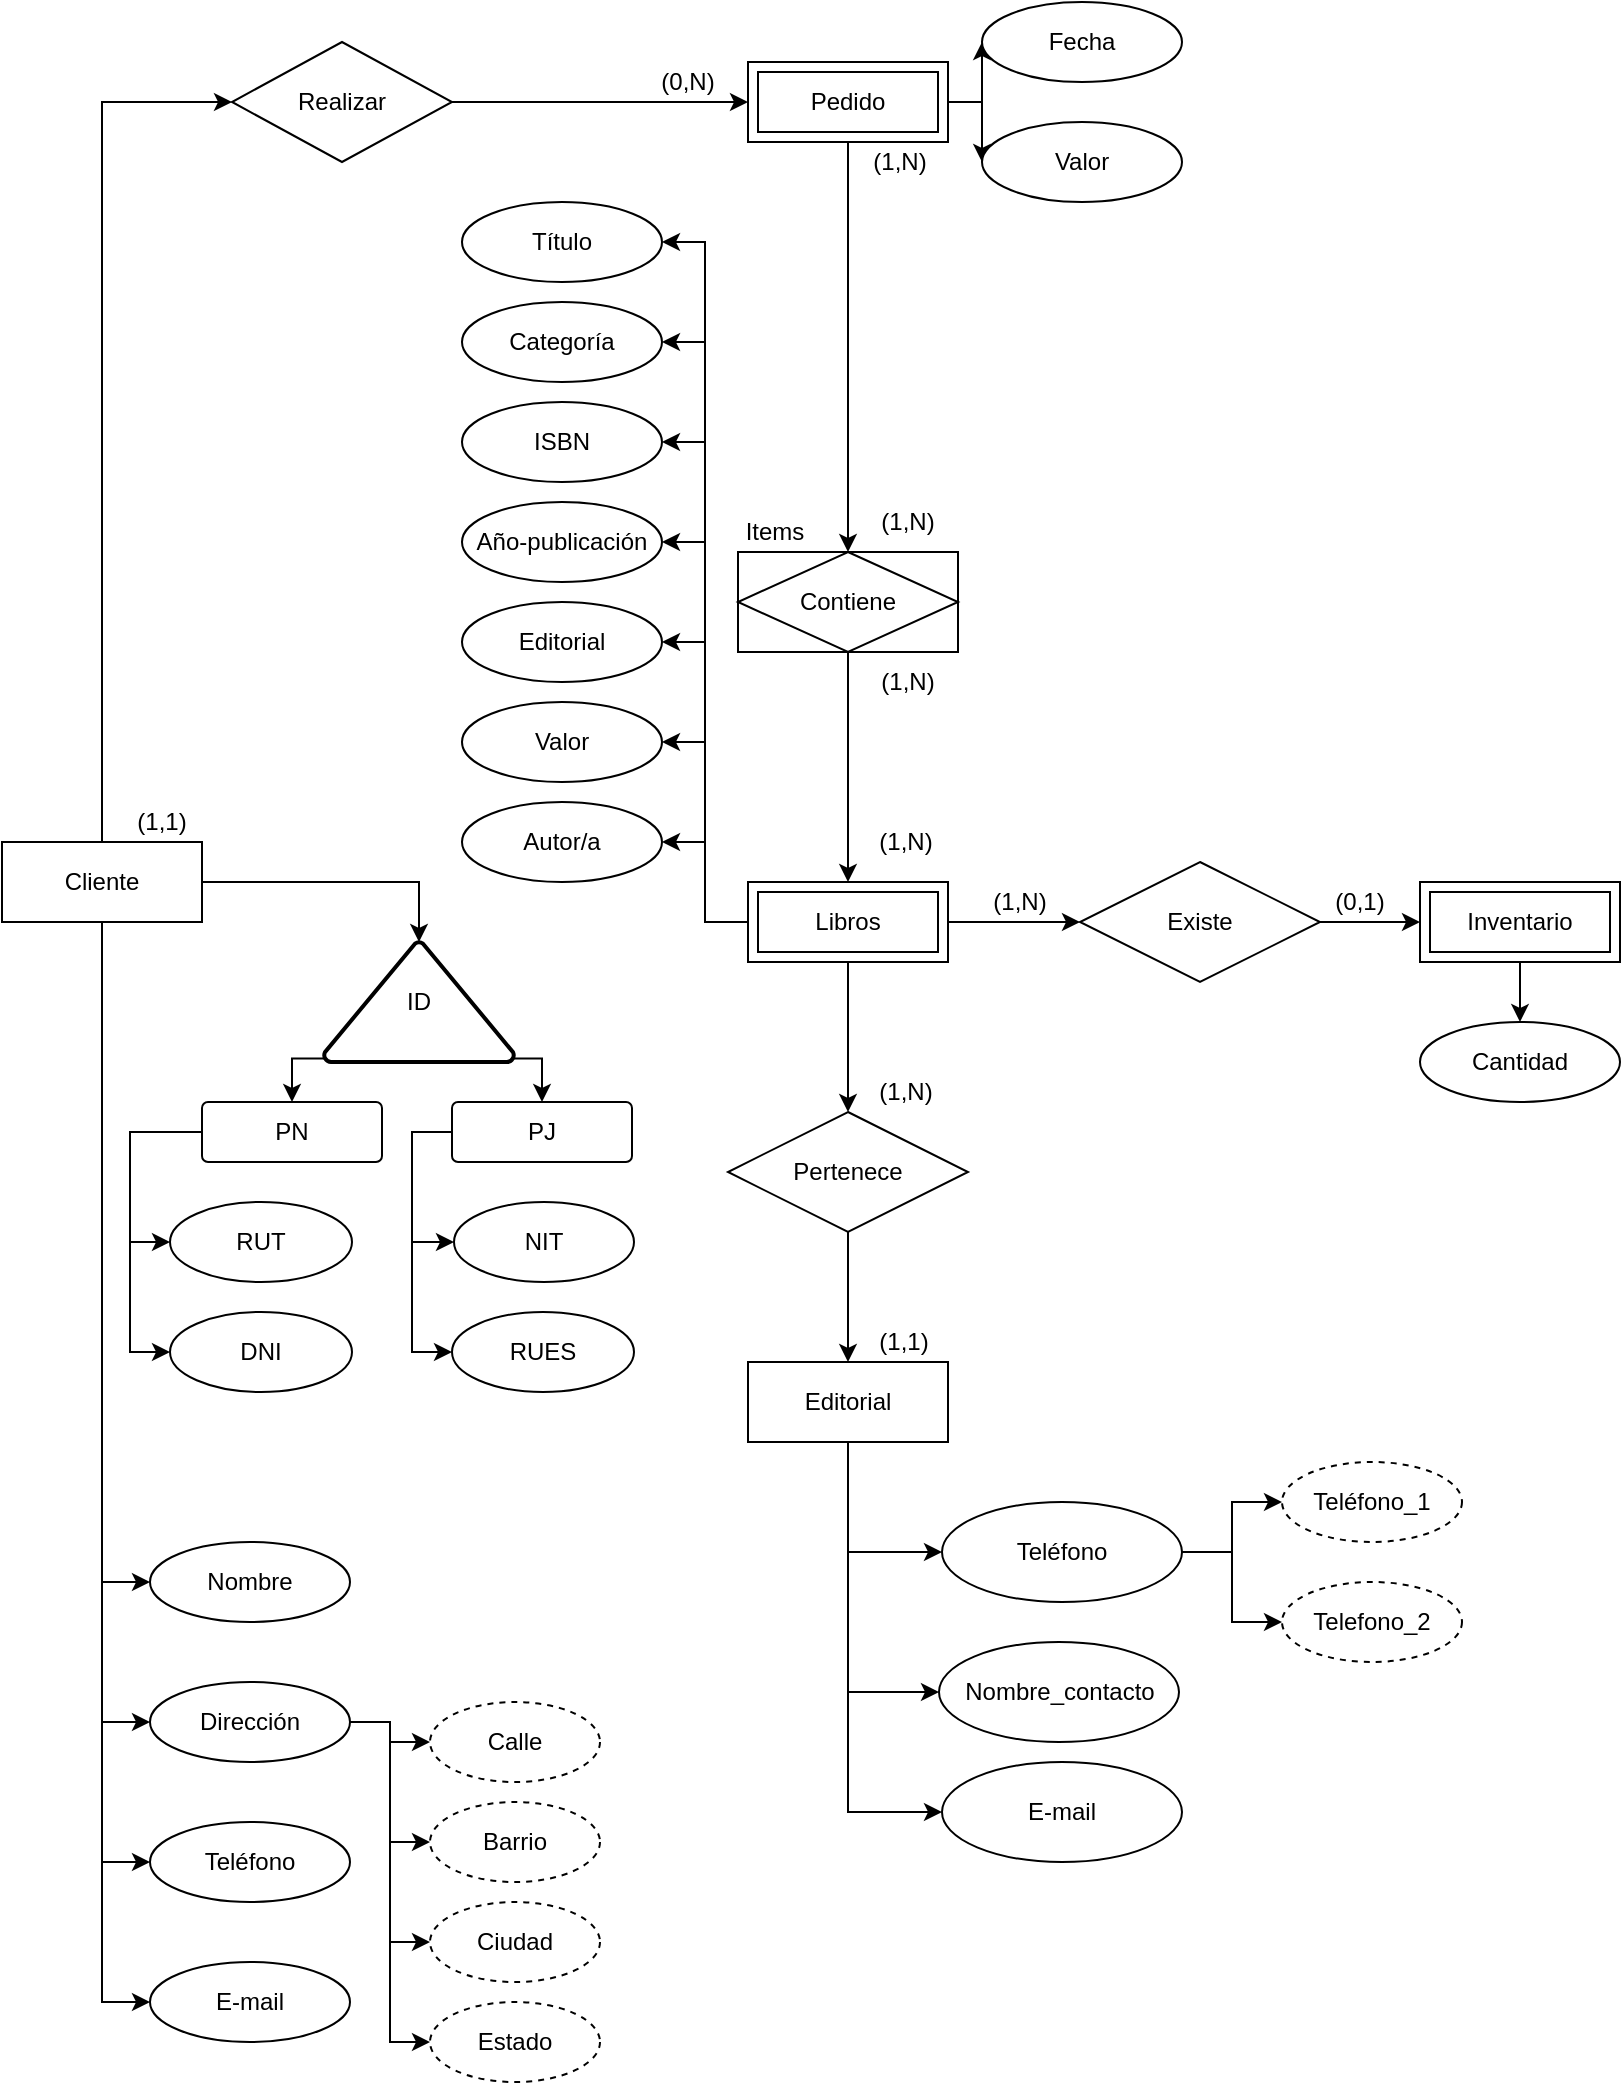 <mxfile version="26.2.13">
  <diagram name="Página-1" id="gk_S0m70pa4slOBog2Y-">
    <mxGraphModel dx="990" dy="527" grid="1" gridSize="10" guides="1" tooltips="1" connect="1" arrows="1" fold="1" page="1" pageScale="1" pageWidth="827" pageHeight="1169" math="0" shadow="0">
      <root>
        <mxCell id="0" />
        <mxCell id="1" parent="0" />
        <mxCell id="FN9NgcvBm-vyUmjdJuyd-7" style="edgeStyle=orthogonalEdgeStyle;rounded=0;orthogonalLoop=1;jettySize=auto;html=1;exitX=0.5;exitY=0;exitDx=0;exitDy=0;entryX=0;entryY=0.5;entryDx=0;entryDy=0;" parent="1" source="FN9NgcvBm-vyUmjdJuyd-1" target="FN9NgcvBm-vyUmjdJuyd-6" edge="1">
          <mxGeometry relative="1" as="geometry" />
        </mxCell>
        <mxCell id="_-K3MDLd5xErvSqu6k3G-18" style="edgeStyle=orthogonalEdgeStyle;rounded=0;orthogonalLoop=1;jettySize=auto;html=1;exitX=0.5;exitY=1;exitDx=0;exitDy=0;entryX=0;entryY=0.5;entryDx=0;entryDy=0;" edge="1" parent="1" source="FN9NgcvBm-vyUmjdJuyd-1" target="_-K3MDLd5xErvSqu6k3G-17">
          <mxGeometry relative="1" as="geometry" />
        </mxCell>
        <mxCell id="_-K3MDLd5xErvSqu6k3G-19" style="edgeStyle=orthogonalEdgeStyle;rounded=0;orthogonalLoop=1;jettySize=auto;html=1;exitX=0.5;exitY=1;exitDx=0;exitDy=0;entryX=0;entryY=0.5;entryDx=0;entryDy=0;" edge="1" parent="1" source="FN9NgcvBm-vyUmjdJuyd-1" target="_-K3MDLd5xErvSqu6k3G-5">
          <mxGeometry relative="1" as="geometry" />
        </mxCell>
        <mxCell id="_-K3MDLd5xErvSqu6k3G-21" style="edgeStyle=orthogonalEdgeStyle;rounded=0;orthogonalLoop=1;jettySize=auto;html=1;exitX=0.5;exitY=1;exitDx=0;exitDy=0;entryX=0;entryY=0.5;entryDx=0;entryDy=0;" edge="1" parent="1" source="FN9NgcvBm-vyUmjdJuyd-1" target="_-K3MDLd5xErvSqu6k3G-2">
          <mxGeometry relative="1" as="geometry" />
        </mxCell>
        <mxCell id="_-K3MDLd5xErvSqu6k3G-23" style="edgeStyle=orthogonalEdgeStyle;rounded=0;orthogonalLoop=1;jettySize=auto;html=1;exitX=0.5;exitY=1;exitDx=0;exitDy=0;entryX=0;entryY=0.5;entryDx=0;entryDy=0;" edge="1" parent="1" source="FN9NgcvBm-vyUmjdJuyd-1" target="_-K3MDLd5xErvSqu6k3G-22">
          <mxGeometry relative="1" as="geometry" />
        </mxCell>
        <mxCell id="FN9NgcvBm-vyUmjdJuyd-1" value="Cliente" style="whiteSpace=wrap;html=1;align=center;" parent="1" vertex="1">
          <mxGeometry x="10" y="450" width="100" height="40" as="geometry" />
        </mxCell>
        <mxCell id="FN9NgcvBm-vyUmjdJuyd-12" style="edgeStyle=orthogonalEdgeStyle;rounded=0;orthogonalLoop=1;jettySize=auto;html=1;entryX=0.5;entryY=0;entryDx=0;entryDy=0;" parent="1" source="FN9NgcvBm-vyUmjdJuyd-2" target="FN9NgcvBm-vyUmjdJuyd-27" edge="1">
          <mxGeometry relative="1" as="geometry">
            <mxPoint x="389" y="140" as="targetPoint" />
          </mxGeometry>
        </mxCell>
        <mxCell id="_-K3MDLd5xErvSqu6k3G-60" style="edgeStyle=orthogonalEdgeStyle;rounded=0;orthogonalLoop=1;jettySize=auto;html=1;exitX=1;exitY=0.5;exitDx=0;exitDy=0;entryX=0;entryY=0.5;entryDx=0;entryDy=0;" edge="1" parent="1" source="FN9NgcvBm-vyUmjdJuyd-2" target="_-K3MDLd5xErvSqu6k3G-56">
          <mxGeometry relative="1" as="geometry" />
        </mxCell>
        <mxCell id="_-K3MDLd5xErvSqu6k3G-61" style="edgeStyle=orthogonalEdgeStyle;rounded=0;orthogonalLoop=1;jettySize=auto;html=1;exitX=1;exitY=0.5;exitDx=0;exitDy=0;entryX=0;entryY=0.5;entryDx=0;entryDy=0;" edge="1" parent="1" source="FN9NgcvBm-vyUmjdJuyd-2" target="_-K3MDLd5xErvSqu6k3G-57">
          <mxGeometry relative="1" as="geometry" />
        </mxCell>
        <mxCell id="FN9NgcvBm-vyUmjdJuyd-2" value="Pedido" style="shape=ext;margin=3;double=1;whiteSpace=wrap;html=1;align=center;" parent="1" vertex="1">
          <mxGeometry x="383" y="60" width="100" height="40" as="geometry" />
        </mxCell>
        <mxCell id="_-K3MDLd5xErvSqu6k3G-94" style="edgeStyle=orthogonalEdgeStyle;rounded=0;orthogonalLoop=1;jettySize=auto;html=1;exitX=0.5;exitY=1;exitDx=0;exitDy=0;entryX=0;entryY=0.5;entryDx=0;entryDy=0;" edge="1" parent="1" source="FN9NgcvBm-vyUmjdJuyd-3" target="_-K3MDLd5xErvSqu6k3G-89">
          <mxGeometry relative="1" as="geometry" />
        </mxCell>
        <mxCell id="_-K3MDLd5xErvSqu6k3G-96" style="edgeStyle=orthogonalEdgeStyle;rounded=0;orthogonalLoop=1;jettySize=auto;html=1;exitX=0.5;exitY=1;exitDx=0;exitDy=0;entryX=0;entryY=0.5;entryDx=0;entryDy=0;" edge="1" parent="1" source="FN9NgcvBm-vyUmjdJuyd-3" target="_-K3MDLd5xErvSqu6k3G-91">
          <mxGeometry relative="1" as="geometry" />
        </mxCell>
        <mxCell id="_-K3MDLd5xErvSqu6k3G-97" style="edgeStyle=orthogonalEdgeStyle;rounded=0;orthogonalLoop=1;jettySize=auto;html=1;exitX=0.5;exitY=1;exitDx=0;exitDy=0;entryX=0;entryY=0.5;entryDx=0;entryDy=0;" edge="1" parent="1" source="FN9NgcvBm-vyUmjdJuyd-3" target="_-K3MDLd5xErvSqu6k3G-90">
          <mxGeometry relative="1" as="geometry" />
        </mxCell>
        <mxCell id="FN9NgcvBm-vyUmjdJuyd-3" value="Editorial" style="whiteSpace=wrap;html=1;align=center;" parent="1" vertex="1">
          <mxGeometry x="383" y="710" width="100" height="40" as="geometry" />
        </mxCell>
        <mxCell id="FN9NgcvBm-vyUmjdJuyd-17" style="edgeStyle=orthogonalEdgeStyle;rounded=0;orthogonalLoop=1;jettySize=auto;html=1;entryX=0.5;entryY=0;entryDx=0;entryDy=0;" parent="1" source="FN9NgcvBm-vyUmjdJuyd-4" target="FN9NgcvBm-vyUmjdJuyd-16" edge="1">
          <mxGeometry relative="1" as="geometry" />
        </mxCell>
        <mxCell id="FN9NgcvBm-vyUmjdJuyd-22" style="edgeStyle=orthogonalEdgeStyle;rounded=0;orthogonalLoop=1;jettySize=auto;html=1;entryX=0;entryY=0.5;entryDx=0;entryDy=0;" parent="1" source="FN9NgcvBm-vyUmjdJuyd-4" target="FN9NgcvBm-vyUmjdJuyd-21" edge="1">
          <mxGeometry relative="1" as="geometry" />
        </mxCell>
        <mxCell id="_-K3MDLd5xErvSqu6k3G-80" style="edgeStyle=orthogonalEdgeStyle;rounded=0;orthogonalLoop=1;jettySize=auto;html=1;exitX=0;exitY=0.5;exitDx=0;exitDy=0;entryX=1;entryY=0.5;entryDx=0;entryDy=0;" edge="1" parent="1" source="FN9NgcvBm-vyUmjdJuyd-4" target="_-K3MDLd5xErvSqu6k3G-73">
          <mxGeometry relative="1" as="geometry" />
        </mxCell>
        <mxCell id="_-K3MDLd5xErvSqu6k3G-81" style="edgeStyle=orthogonalEdgeStyle;rounded=0;orthogonalLoop=1;jettySize=auto;html=1;exitX=0;exitY=0.5;exitDx=0;exitDy=0;entryX=1;entryY=0.5;entryDx=0;entryDy=0;" edge="1" parent="1" source="FN9NgcvBm-vyUmjdJuyd-4" target="_-K3MDLd5xErvSqu6k3G-74">
          <mxGeometry relative="1" as="geometry" />
        </mxCell>
        <mxCell id="_-K3MDLd5xErvSqu6k3G-82" style="edgeStyle=orthogonalEdgeStyle;rounded=0;orthogonalLoop=1;jettySize=auto;html=1;exitX=0;exitY=0.5;exitDx=0;exitDy=0;entryX=1;entryY=0.5;entryDx=0;entryDy=0;" edge="1" parent="1" source="FN9NgcvBm-vyUmjdJuyd-4" target="_-K3MDLd5xErvSqu6k3G-75">
          <mxGeometry relative="1" as="geometry" />
        </mxCell>
        <mxCell id="_-K3MDLd5xErvSqu6k3G-83" style="edgeStyle=orthogonalEdgeStyle;rounded=0;orthogonalLoop=1;jettySize=auto;html=1;exitX=0;exitY=0.5;exitDx=0;exitDy=0;entryX=1;entryY=0.5;entryDx=0;entryDy=0;" edge="1" parent="1" source="FN9NgcvBm-vyUmjdJuyd-4" target="_-K3MDLd5xErvSqu6k3G-76">
          <mxGeometry relative="1" as="geometry" />
        </mxCell>
        <mxCell id="_-K3MDLd5xErvSqu6k3G-84" style="edgeStyle=orthogonalEdgeStyle;rounded=0;orthogonalLoop=1;jettySize=auto;html=1;exitX=0;exitY=0.5;exitDx=0;exitDy=0;entryX=1;entryY=0.5;entryDx=0;entryDy=0;" edge="1" parent="1" source="FN9NgcvBm-vyUmjdJuyd-4" target="_-K3MDLd5xErvSqu6k3G-77">
          <mxGeometry relative="1" as="geometry" />
        </mxCell>
        <mxCell id="_-K3MDLd5xErvSqu6k3G-85" style="edgeStyle=orthogonalEdgeStyle;rounded=0;orthogonalLoop=1;jettySize=auto;html=1;exitX=0;exitY=0.5;exitDx=0;exitDy=0;entryX=1;entryY=0.5;entryDx=0;entryDy=0;" edge="1" parent="1" source="FN9NgcvBm-vyUmjdJuyd-4" target="_-K3MDLd5xErvSqu6k3G-78">
          <mxGeometry relative="1" as="geometry" />
        </mxCell>
        <mxCell id="_-K3MDLd5xErvSqu6k3G-86" style="edgeStyle=orthogonalEdgeStyle;rounded=0;orthogonalLoop=1;jettySize=auto;html=1;exitX=0;exitY=0.5;exitDx=0;exitDy=0;entryX=1;entryY=0.5;entryDx=0;entryDy=0;" edge="1" parent="1" source="FN9NgcvBm-vyUmjdJuyd-4" target="_-K3MDLd5xErvSqu6k3G-79">
          <mxGeometry relative="1" as="geometry" />
        </mxCell>
        <mxCell id="FN9NgcvBm-vyUmjdJuyd-4" value="Libros" style="shape=ext;margin=3;double=1;whiteSpace=wrap;html=1;align=center;" parent="1" vertex="1">
          <mxGeometry x="383" y="470" width="100" height="40" as="geometry" />
        </mxCell>
        <mxCell id="_-K3MDLd5xErvSqu6k3G-63" style="edgeStyle=orthogonalEdgeStyle;rounded=0;orthogonalLoop=1;jettySize=auto;html=1;exitX=0.5;exitY=1;exitDx=0;exitDy=0;entryX=0.5;entryY=0;entryDx=0;entryDy=0;" edge="1" parent="1" source="FN9NgcvBm-vyUmjdJuyd-5" target="_-K3MDLd5xErvSqu6k3G-62">
          <mxGeometry relative="1" as="geometry" />
        </mxCell>
        <mxCell id="FN9NgcvBm-vyUmjdJuyd-5" value="Inventario" style="shape=ext;margin=3;double=1;whiteSpace=wrap;html=1;align=center;" parent="1" vertex="1">
          <mxGeometry x="719" y="470" width="100" height="40" as="geometry" />
        </mxCell>
        <mxCell id="FN9NgcvBm-vyUmjdJuyd-8" style="edgeStyle=orthogonalEdgeStyle;rounded=0;orthogonalLoop=1;jettySize=auto;html=1;exitX=1;exitY=0.5;exitDx=0;exitDy=0;" parent="1" source="FN9NgcvBm-vyUmjdJuyd-6" target="FN9NgcvBm-vyUmjdJuyd-2" edge="1">
          <mxGeometry relative="1" as="geometry" />
        </mxCell>
        <mxCell id="FN9NgcvBm-vyUmjdJuyd-6" value="Realizar" style="shape=rhombus;perimeter=rhombusPerimeter;whiteSpace=wrap;html=1;align=center;" parent="1" vertex="1">
          <mxGeometry x="125" y="50" width="110" height="60" as="geometry" />
        </mxCell>
        <mxCell id="FN9NgcvBm-vyUmjdJuyd-9" value="(1,1)" style="text;html=1;align=center;verticalAlign=middle;whiteSpace=wrap;rounded=0;" parent="1" vertex="1">
          <mxGeometry x="60" y="420" width="60" height="40" as="geometry" />
        </mxCell>
        <mxCell id="FN9NgcvBm-vyUmjdJuyd-10" value="(0,N)" style="text;html=1;align=center;verticalAlign=middle;whiteSpace=wrap;rounded=0;" parent="1" vertex="1">
          <mxGeometry x="323" y="50" width="60" height="40" as="geometry" />
        </mxCell>
        <mxCell id="FN9NgcvBm-vyUmjdJuyd-14" value="(1,N)" style="text;html=1;align=center;verticalAlign=middle;whiteSpace=wrap;rounded=0;" parent="1" vertex="1">
          <mxGeometry x="429" y="90" width="60" height="40" as="geometry" />
        </mxCell>
        <mxCell id="FN9NgcvBm-vyUmjdJuyd-15" value="(1,N)" style="text;html=1;align=center;verticalAlign=middle;whiteSpace=wrap;rounded=0;" parent="1" vertex="1">
          <mxGeometry x="433" y="270" width="60" height="40" as="geometry" />
        </mxCell>
        <mxCell id="FN9NgcvBm-vyUmjdJuyd-18" style="edgeStyle=orthogonalEdgeStyle;rounded=0;orthogonalLoop=1;jettySize=auto;html=1;entryX=0.5;entryY=0;entryDx=0;entryDy=0;" parent="1" source="FN9NgcvBm-vyUmjdJuyd-16" target="FN9NgcvBm-vyUmjdJuyd-3" edge="1">
          <mxGeometry relative="1" as="geometry" />
        </mxCell>
        <mxCell id="FN9NgcvBm-vyUmjdJuyd-16" value="Pertenece" style="shape=rhombus;perimeter=rhombusPerimeter;whiteSpace=wrap;html=1;align=center;" parent="1" vertex="1">
          <mxGeometry x="373" y="585" width="120" height="60" as="geometry" />
        </mxCell>
        <mxCell id="FN9NgcvBm-vyUmjdJuyd-19" value="(1,N)" style="text;html=1;align=center;verticalAlign=middle;whiteSpace=wrap;rounded=0;" parent="1" vertex="1">
          <mxGeometry x="432" y="560" width="60" height="30" as="geometry" />
        </mxCell>
        <mxCell id="FN9NgcvBm-vyUmjdJuyd-20" value="(1,1)" style="text;html=1;align=center;verticalAlign=middle;whiteSpace=wrap;rounded=0;" parent="1" vertex="1">
          <mxGeometry x="432" y="680" width="58" height="40" as="geometry" />
        </mxCell>
        <mxCell id="_-K3MDLd5xErvSqu6k3G-33" style="edgeStyle=orthogonalEdgeStyle;rounded=0;orthogonalLoop=1;jettySize=auto;html=1;exitX=1;exitY=0.5;exitDx=0;exitDy=0;entryX=0;entryY=0.5;entryDx=0;entryDy=0;" edge="1" parent="1" source="FN9NgcvBm-vyUmjdJuyd-21">
          <mxGeometry relative="1" as="geometry">
            <mxPoint x="719" y="490" as="targetPoint" />
          </mxGeometry>
        </mxCell>
        <mxCell id="FN9NgcvBm-vyUmjdJuyd-21" value="Existe" style="shape=rhombus;perimeter=rhombusPerimeter;whiteSpace=wrap;html=1;align=center;" parent="1" vertex="1">
          <mxGeometry x="549" y="460" width="120" height="60" as="geometry" />
        </mxCell>
        <mxCell id="FN9NgcvBm-vyUmjdJuyd-24" value="(1,N)" style="text;html=1;align=center;verticalAlign=middle;whiteSpace=wrap;rounded=0;" parent="1" vertex="1">
          <mxGeometry x="489" y="460" width="60" height="40" as="geometry" />
        </mxCell>
        <mxCell id="FN9NgcvBm-vyUmjdJuyd-30" style="edgeStyle=orthogonalEdgeStyle;rounded=0;orthogonalLoop=1;jettySize=auto;html=1;entryX=0.5;entryY=0;entryDx=0;entryDy=0;" parent="1" source="FN9NgcvBm-vyUmjdJuyd-27" target="FN9NgcvBm-vyUmjdJuyd-4" edge="1">
          <mxGeometry relative="1" as="geometry" />
        </mxCell>
        <mxCell id="FN9NgcvBm-vyUmjdJuyd-27" value="Contiene" style="shape=associativeEntity;whiteSpace=wrap;html=1;align=center;" parent="1" vertex="1">
          <mxGeometry x="378" y="305" width="110" height="50" as="geometry" />
        </mxCell>
        <mxCell id="FN9NgcvBm-vyUmjdJuyd-28" value="Items" style="text;html=1;align=center;verticalAlign=middle;whiteSpace=wrap;rounded=0;" parent="1" vertex="1">
          <mxGeometry x="373" y="280" width="47" height="30" as="geometry" />
        </mxCell>
        <mxCell id="FN9NgcvBm-vyUmjdJuyd-31" value="(1,N)" style="text;html=1;align=center;verticalAlign=middle;whiteSpace=wrap;rounded=0;" parent="1" vertex="1">
          <mxGeometry x="432" y="430" width="60" height="40" as="geometry" />
        </mxCell>
        <mxCell id="FN9NgcvBm-vyUmjdJuyd-32" value="(1,N)" style="text;html=1;align=center;verticalAlign=middle;whiteSpace=wrap;rounded=0;" parent="1" vertex="1">
          <mxGeometry x="433" y="350" width="60" height="40" as="geometry" />
        </mxCell>
        <mxCell id="_-K3MDLd5xErvSqu6k3G-2" value="Nombre" style="ellipse;whiteSpace=wrap;html=1;align=center;" vertex="1" parent="1">
          <mxGeometry x="84" y="800" width="100" height="40" as="geometry" />
        </mxCell>
        <mxCell id="_-K3MDLd5xErvSqu6k3G-37" style="edgeStyle=orthogonalEdgeStyle;rounded=0;orthogonalLoop=1;jettySize=auto;html=1;exitX=1;exitY=0.5;exitDx=0;exitDy=0;entryX=0;entryY=0.5;entryDx=0;entryDy=0;" edge="1" parent="1" source="_-K3MDLd5xErvSqu6k3G-5" target="_-K3MDLd5xErvSqu6k3G-27">
          <mxGeometry relative="1" as="geometry" />
        </mxCell>
        <mxCell id="_-K3MDLd5xErvSqu6k3G-38" style="edgeStyle=orthogonalEdgeStyle;rounded=0;orthogonalLoop=1;jettySize=auto;html=1;exitX=1;exitY=0.5;exitDx=0;exitDy=0;entryX=0;entryY=0.5;entryDx=0;entryDy=0;" edge="1" parent="1" source="_-K3MDLd5xErvSqu6k3G-5" target="_-K3MDLd5xErvSqu6k3G-26">
          <mxGeometry relative="1" as="geometry" />
        </mxCell>
        <mxCell id="_-K3MDLd5xErvSqu6k3G-39" style="edgeStyle=orthogonalEdgeStyle;rounded=0;orthogonalLoop=1;jettySize=auto;html=1;exitX=1;exitY=0.5;exitDx=0;exitDy=0;entryX=0;entryY=0.5;entryDx=0;entryDy=0;" edge="1" parent="1" source="_-K3MDLd5xErvSqu6k3G-5" target="_-K3MDLd5xErvSqu6k3G-25">
          <mxGeometry relative="1" as="geometry" />
        </mxCell>
        <mxCell id="_-K3MDLd5xErvSqu6k3G-40" style="edgeStyle=orthogonalEdgeStyle;rounded=0;orthogonalLoop=1;jettySize=auto;html=1;exitX=1;exitY=0.5;exitDx=0;exitDy=0;entryX=0;entryY=0.5;entryDx=0;entryDy=0;" edge="1" parent="1" source="_-K3MDLd5xErvSqu6k3G-5" target="_-K3MDLd5xErvSqu6k3G-24">
          <mxGeometry relative="1" as="geometry" />
        </mxCell>
        <mxCell id="_-K3MDLd5xErvSqu6k3G-5" value="Dirección" style="ellipse;whiteSpace=wrap;html=1;align=center;" vertex="1" parent="1">
          <mxGeometry x="84" y="870" width="100" height="40" as="geometry" />
        </mxCell>
        <mxCell id="_-K3MDLd5xErvSqu6k3G-17" value="Teléfono" style="ellipse;whiteSpace=wrap;html=1;align=center;" vertex="1" parent="1">
          <mxGeometry x="84" y="940" width="100" height="40" as="geometry" />
        </mxCell>
        <mxCell id="_-K3MDLd5xErvSqu6k3G-22" value="E-mail" style="ellipse;whiteSpace=wrap;html=1;align=center;" vertex="1" parent="1">
          <mxGeometry x="84" y="1010" width="100" height="40" as="geometry" />
        </mxCell>
        <mxCell id="_-K3MDLd5xErvSqu6k3G-24" value="Calle" style="ellipse;whiteSpace=wrap;html=1;align=center;dashed=1;" vertex="1" parent="1">
          <mxGeometry x="224" y="880" width="85" height="40" as="geometry" />
        </mxCell>
        <mxCell id="_-K3MDLd5xErvSqu6k3G-25" value="Barrio" style="ellipse;whiteSpace=wrap;html=1;align=center;dashed=1;" vertex="1" parent="1">
          <mxGeometry x="224" y="930" width="85" height="40" as="geometry" />
        </mxCell>
        <mxCell id="_-K3MDLd5xErvSqu6k3G-26" value="Ciudad" style="ellipse;whiteSpace=wrap;html=1;align=center;dashed=1;" vertex="1" parent="1">
          <mxGeometry x="224" y="980" width="85" height="40" as="geometry" />
        </mxCell>
        <mxCell id="_-K3MDLd5xErvSqu6k3G-27" value="Estado" style="ellipse;whiteSpace=wrap;html=1;align=center;dashed=1;" vertex="1" parent="1">
          <mxGeometry x="224" y="1030" width="85" height="40" as="geometry" />
        </mxCell>
        <mxCell id="_-K3MDLd5xErvSqu6k3G-32" value="(0,1)" style="text;html=1;align=center;verticalAlign=middle;whiteSpace=wrap;rounded=0;" vertex="1" parent="1">
          <mxGeometry x="659" y="460" width="60" height="40" as="geometry" />
        </mxCell>
        <mxCell id="_-K3MDLd5xErvSqu6k3G-45" style="edgeStyle=orthogonalEdgeStyle;rounded=0;orthogonalLoop=1;jettySize=auto;html=1;exitX=0.01;exitY=0.97;exitDx=0;exitDy=0;exitPerimeter=0;entryX=0.5;entryY=0;entryDx=0;entryDy=0;" edge="1" parent="1" source="_-K3MDLd5xErvSqu6k3G-41" target="_-K3MDLd5xErvSqu6k3G-43">
          <mxGeometry relative="1" as="geometry" />
        </mxCell>
        <mxCell id="_-K3MDLd5xErvSqu6k3G-46" style="edgeStyle=orthogonalEdgeStyle;rounded=0;orthogonalLoop=1;jettySize=auto;html=1;exitX=0.99;exitY=0.97;exitDx=0;exitDy=0;exitPerimeter=0;entryX=0.5;entryY=0;entryDx=0;entryDy=0;" edge="1" parent="1" source="_-K3MDLd5xErvSqu6k3G-41" target="_-K3MDLd5xErvSqu6k3G-44">
          <mxGeometry relative="1" as="geometry" />
        </mxCell>
        <mxCell id="_-K3MDLd5xErvSqu6k3G-41" value="ID" style="strokeWidth=2;html=1;shape=mxgraph.flowchart.extract_or_measurement;whiteSpace=wrap;" vertex="1" parent="1">
          <mxGeometry x="171" y="500" width="95" height="60" as="geometry" />
        </mxCell>
        <mxCell id="_-K3MDLd5xErvSqu6k3G-42" style="edgeStyle=orthogonalEdgeStyle;rounded=0;orthogonalLoop=1;jettySize=auto;html=1;exitX=1;exitY=0.5;exitDx=0;exitDy=0;entryX=0.5;entryY=0;entryDx=0;entryDy=0;entryPerimeter=0;" edge="1" parent="1" source="FN9NgcvBm-vyUmjdJuyd-1" target="_-K3MDLd5xErvSqu6k3G-41">
          <mxGeometry relative="1" as="geometry" />
        </mxCell>
        <mxCell id="_-K3MDLd5xErvSqu6k3G-52" style="edgeStyle=orthogonalEdgeStyle;rounded=0;orthogonalLoop=1;jettySize=auto;html=1;exitX=0;exitY=0.5;exitDx=0;exitDy=0;entryX=0;entryY=0.5;entryDx=0;entryDy=0;" edge="1" parent="1" source="_-K3MDLd5xErvSqu6k3G-43" target="_-K3MDLd5xErvSqu6k3G-48">
          <mxGeometry relative="1" as="geometry" />
        </mxCell>
        <mxCell id="_-K3MDLd5xErvSqu6k3G-53" style="edgeStyle=orthogonalEdgeStyle;rounded=0;orthogonalLoop=1;jettySize=auto;html=1;exitX=0;exitY=0.5;exitDx=0;exitDy=0;entryX=0;entryY=0.5;entryDx=0;entryDy=0;" edge="1" parent="1" source="_-K3MDLd5xErvSqu6k3G-43" target="_-K3MDLd5xErvSqu6k3G-49">
          <mxGeometry relative="1" as="geometry" />
        </mxCell>
        <mxCell id="_-K3MDLd5xErvSqu6k3G-43" value="PN" style="rounded=1;arcSize=10;whiteSpace=wrap;html=1;align=center;" vertex="1" parent="1">
          <mxGeometry x="110" y="580" width="90" height="30" as="geometry" />
        </mxCell>
        <mxCell id="_-K3MDLd5xErvSqu6k3G-54" style="edgeStyle=orthogonalEdgeStyle;rounded=0;orthogonalLoop=1;jettySize=auto;html=1;exitX=0;exitY=0.5;exitDx=0;exitDy=0;entryX=0;entryY=0.5;entryDx=0;entryDy=0;" edge="1" parent="1" source="_-K3MDLd5xErvSqu6k3G-44" target="_-K3MDLd5xErvSqu6k3G-47">
          <mxGeometry relative="1" as="geometry" />
        </mxCell>
        <mxCell id="_-K3MDLd5xErvSqu6k3G-55" style="edgeStyle=orthogonalEdgeStyle;rounded=0;orthogonalLoop=1;jettySize=auto;html=1;exitX=0;exitY=0.5;exitDx=0;exitDy=0;entryX=0;entryY=0.5;entryDx=0;entryDy=0;" edge="1" parent="1" source="_-K3MDLd5xErvSqu6k3G-44" target="_-K3MDLd5xErvSqu6k3G-51">
          <mxGeometry relative="1" as="geometry" />
        </mxCell>
        <mxCell id="_-K3MDLd5xErvSqu6k3G-44" value="PJ" style="rounded=1;arcSize=10;whiteSpace=wrap;html=1;align=center;" vertex="1" parent="1">
          <mxGeometry x="235" y="580" width="90" height="30" as="geometry" />
        </mxCell>
        <mxCell id="_-K3MDLd5xErvSqu6k3G-47" value="NIT" style="ellipse;whiteSpace=wrap;html=1;align=center;" vertex="1" parent="1">
          <mxGeometry x="236" y="630" width="90" height="40" as="geometry" />
        </mxCell>
        <mxCell id="_-K3MDLd5xErvSqu6k3G-48" value="RUT" style="ellipse;whiteSpace=wrap;html=1;align=center;" vertex="1" parent="1">
          <mxGeometry x="94" y="630" width="91" height="40" as="geometry" />
        </mxCell>
        <mxCell id="_-K3MDLd5xErvSqu6k3G-49" value="DNI" style="ellipse;whiteSpace=wrap;html=1;align=center;" vertex="1" parent="1">
          <mxGeometry x="94" y="685" width="91" height="40" as="geometry" />
        </mxCell>
        <mxCell id="_-K3MDLd5xErvSqu6k3G-51" value="RUES" style="ellipse;whiteSpace=wrap;html=1;align=center;" vertex="1" parent="1">
          <mxGeometry x="235" y="685" width="91" height="40" as="geometry" />
        </mxCell>
        <mxCell id="_-K3MDLd5xErvSqu6k3G-56" value="Fecha" style="ellipse;whiteSpace=wrap;html=1;align=center;" vertex="1" parent="1">
          <mxGeometry x="500" y="30" width="100" height="40" as="geometry" />
        </mxCell>
        <mxCell id="_-K3MDLd5xErvSqu6k3G-57" value="Valor" style="ellipse;whiteSpace=wrap;html=1;align=center;" vertex="1" parent="1">
          <mxGeometry x="500" y="90" width="100" height="40" as="geometry" />
        </mxCell>
        <mxCell id="_-K3MDLd5xErvSqu6k3G-62" value="Cantidad" style="ellipse;whiteSpace=wrap;html=1;align=center;" vertex="1" parent="1">
          <mxGeometry x="719" y="540" width="100" height="40" as="geometry" />
        </mxCell>
        <mxCell id="_-K3MDLd5xErvSqu6k3G-73" value="Título" style="ellipse;whiteSpace=wrap;html=1;align=center;" vertex="1" parent="1">
          <mxGeometry x="240" y="130" width="100" height="40" as="geometry" />
        </mxCell>
        <mxCell id="_-K3MDLd5xErvSqu6k3G-74" value="Categoría" style="ellipse;whiteSpace=wrap;html=1;align=center;" vertex="1" parent="1">
          <mxGeometry x="240" y="180" width="100" height="40" as="geometry" />
        </mxCell>
        <mxCell id="_-K3MDLd5xErvSqu6k3G-75" value="ISBN" style="ellipse;whiteSpace=wrap;html=1;align=center;" vertex="1" parent="1">
          <mxGeometry x="240" y="230" width="100" height="40" as="geometry" />
        </mxCell>
        <mxCell id="_-K3MDLd5xErvSqu6k3G-76" value="Año-publicación" style="ellipse;whiteSpace=wrap;html=1;align=center;" vertex="1" parent="1">
          <mxGeometry x="240" y="280" width="100" height="40" as="geometry" />
        </mxCell>
        <mxCell id="_-K3MDLd5xErvSqu6k3G-77" value="Editorial" style="ellipse;whiteSpace=wrap;html=1;align=center;" vertex="1" parent="1">
          <mxGeometry x="240" y="330" width="100" height="40" as="geometry" />
        </mxCell>
        <mxCell id="_-K3MDLd5xErvSqu6k3G-78" value="Valor" style="ellipse;whiteSpace=wrap;html=1;align=center;" vertex="1" parent="1">
          <mxGeometry x="240" y="380" width="100" height="40" as="geometry" />
        </mxCell>
        <mxCell id="_-K3MDLd5xErvSqu6k3G-79" value="Autor/a" style="ellipse;whiteSpace=wrap;html=1;align=center;" vertex="1" parent="1">
          <mxGeometry x="240" y="430" width="100" height="40" as="geometry" />
        </mxCell>
        <mxCell id="_-K3MDLd5xErvSqu6k3G-98" style="edgeStyle=orthogonalEdgeStyle;rounded=0;orthogonalLoop=1;jettySize=auto;html=1;exitX=1;exitY=0.5;exitDx=0;exitDy=0;entryX=0;entryY=0.5;entryDx=0;entryDy=0;" edge="1" parent="1" source="_-K3MDLd5xErvSqu6k3G-89" target="_-K3MDLd5xErvSqu6k3G-92">
          <mxGeometry relative="1" as="geometry" />
        </mxCell>
        <mxCell id="_-K3MDLd5xErvSqu6k3G-99" style="edgeStyle=orthogonalEdgeStyle;rounded=0;orthogonalLoop=1;jettySize=auto;html=1;exitX=1;exitY=0.5;exitDx=0;exitDy=0;entryX=0;entryY=0.5;entryDx=0;entryDy=0;" edge="1" parent="1" source="_-K3MDLd5xErvSqu6k3G-89" target="_-K3MDLd5xErvSqu6k3G-93">
          <mxGeometry relative="1" as="geometry" />
        </mxCell>
        <mxCell id="_-K3MDLd5xErvSqu6k3G-89" value="Teléfono" style="ellipse;whiteSpace=wrap;html=1;align=center;" vertex="1" parent="1">
          <mxGeometry x="480" y="780" width="120" height="50" as="geometry" />
        </mxCell>
        <mxCell id="_-K3MDLd5xErvSqu6k3G-90" value="E-mail" style="ellipse;whiteSpace=wrap;html=1;align=center;" vertex="1" parent="1">
          <mxGeometry x="480" y="910" width="120" height="50" as="geometry" />
        </mxCell>
        <mxCell id="_-K3MDLd5xErvSqu6k3G-91" value="Nombre_contacto" style="ellipse;whiteSpace=wrap;html=1;align=center;" vertex="1" parent="1">
          <mxGeometry x="478.5" y="850" width="120" height="50" as="geometry" />
        </mxCell>
        <mxCell id="_-K3MDLd5xErvSqu6k3G-92" value="Teléfono_1" style="ellipse;whiteSpace=wrap;html=1;align=center;dashed=1;" vertex="1" parent="1">
          <mxGeometry x="650" y="760" width="90" height="40" as="geometry" />
        </mxCell>
        <mxCell id="_-K3MDLd5xErvSqu6k3G-93" value="Telefono_2" style="ellipse;whiteSpace=wrap;html=1;align=center;dashed=1;" vertex="1" parent="1">
          <mxGeometry x="650" y="820" width="90" height="40" as="geometry" />
        </mxCell>
      </root>
    </mxGraphModel>
  </diagram>
</mxfile>
